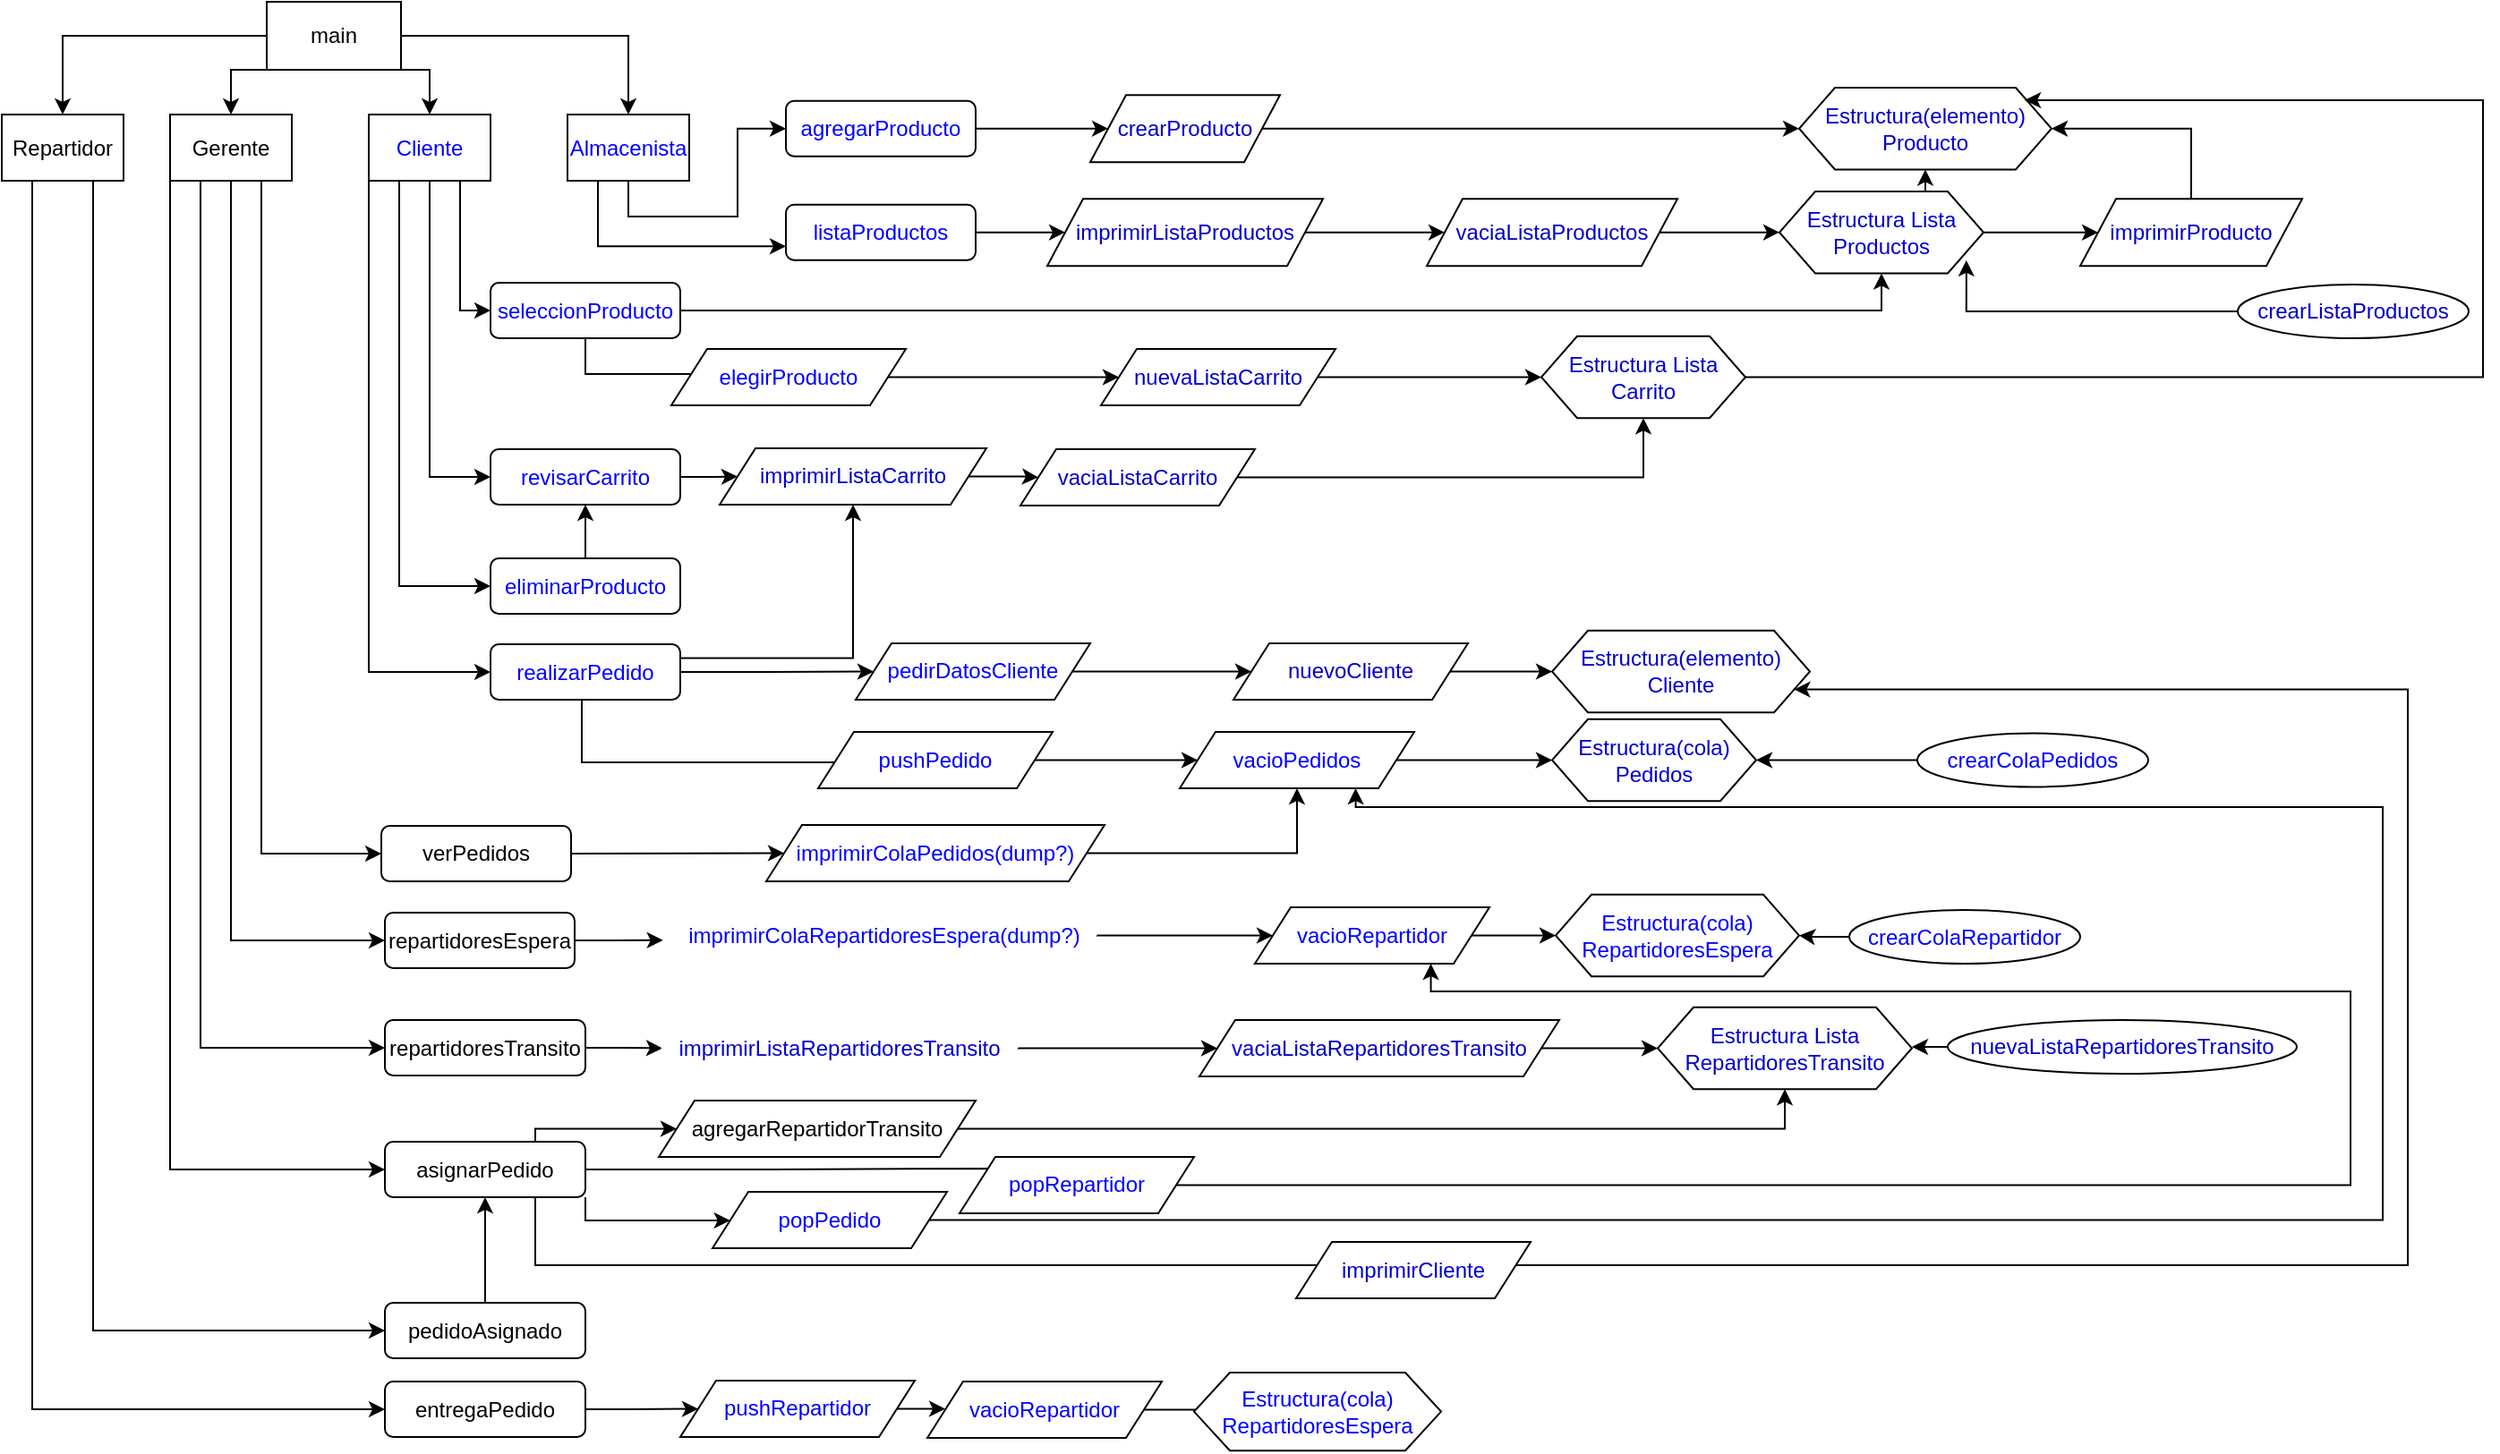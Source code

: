 <mxfile>
    <diagram id="2bmFdXmFBogVM8fUGb1J" name="Page-1">
        <mxGraphModel dx="650" dy="478" grid="0" gridSize="10" guides="1" tooltips="1" connect="1" arrows="1" fold="1" page="1" pageScale="1" pageWidth="827" pageHeight="1169" math="0" shadow="0">
            <root>
                <mxCell id="0"/>
                <mxCell id="1" parent="0"/>
                <mxCell id="X82TEkIW_1v4thmt-Yyp-21" style="edgeStyle=orthogonalEdgeStyle;rounded=0;orthogonalLoop=1;jettySize=auto;html=1;exitX=0;exitY=1;exitDx=0;exitDy=0;entryX=0.5;entryY=0;entryDx=0;entryDy=0;" parent="1" source="X82TEkIW_1v4thmt-Yyp-1" target="X82TEkIW_1v4thmt-Yyp-6" edge="1">
                    <mxGeometry relative="1" as="geometry"/>
                </mxCell>
                <mxCell id="X82TEkIW_1v4thmt-Yyp-23" style="edgeStyle=orthogonalEdgeStyle;rounded=0;orthogonalLoop=1;jettySize=auto;html=1;exitX=1;exitY=0.5;exitDx=0;exitDy=0;entryX=0.5;entryY=0;entryDx=0;entryDy=0;" parent="1" source="X82TEkIW_1v4thmt-Yyp-1" target="X82TEkIW_1v4thmt-Yyp-4" edge="1">
                    <mxGeometry relative="1" as="geometry"/>
                </mxCell>
                <mxCell id="X82TEkIW_1v4thmt-Yyp-52" style="edgeStyle=orthogonalEdgeStyle;rounded=0;orthogonalLoop=1;jettySize=auto;html=1;exitX=1;exitY=1;exitDx=0;exitDy=0;entryX=0.5;entryY=0;entryDx=0;entryDy=0;" parent="1" source="X82TEkIW_1v4thmt-Yyp-1" target="X82TEkIW_1v4thmt-Yyp-2" edge="1">
                    <mxGeometry relative="1" as="geometry"/>
                </mxCell>
                <mxCell id="X82TEkIW_1v4thmt-Yyp-53" style="edgeStyle=orthogonalEdgeStyle;rounded=0;orthogonalLoop=1;jettySize=auto;html=1;entryX=0.5;entryY=0;entryDx=0;entryDy=0;" parent="1" source="X82TEkIW_1v4thmt-Yyp-1" target="X82TEkIW_1v4thmt-Yyp-5" edge="1">
                    <mxGeometry relative="1" as="geometry"/>
                </mxCell>
                <mxCell id="X82TEkIW_1v4thmt-Yyp-1" value="main" style="rounded=0;whiteSpace=wrap;html=1;" parent="1" vertex="1">
                    <mxGeometry x="339" y="12" width="75" height="38" as="geometry"/>
                </mxCell>
                <mxCell id="X82TEkIW_1v4thmt-Yyp-84" style="edgeStyle=orthogonalEdgeStyle;rounded=0;orthogonalLoop=1;jettySize=auto;html=1;exitX=0.5;exitY=1;exitDx=0;exitDy=0;entryX=0;entryY=0.5;entryDx=0;entryDy=0;" parent="1" source="X82TEkIW_1v4thmt-Yyp-2" target="X82TEkIW_1v4thmt-Yyp-83" edge="1">
                    <mxGeometry relative="1" as="geometry"/>
                </mxCell>
                <mxCell id="X82TEkIW_1v4thmt-Yyp-92" style="edgeStyle=orthogonalEdgeStyle;rounded=0;orthogonalLoop=1;jettySize=auto;html=1;exitX=0.25;exitY=1;exitDx=0;exitDy=0;entryX=0;entryY=0.5;entryDx=0;entryDy=0;" parent="1" source="X82TEkIW_1v4thmt-Yyp-2" target="X82TEkIW_1v4thmt-Yyp-91" edge="1">
                    <mxGeometry relative="1" as="geometry"/>
                </mxCell>
                <mxCell id="X82TEkIW_1v4thmt-Yyp-95" style="edgeStyle=orthogonalEdgeStyle;rounded=0;orthogonalLoop=1;jettySize=auto;html=1;exitX=0;exitY=1;exitDx=0;exitDy=0;entryX=0;entryY=0.5;entryDx=0;entryDy=0;" parent="1" source="X82TEkIW_1v4thmt-Yyp-2" target="X82TEkIW_1v4thmt-Yyp-94" edge="1">
                    <mxGeometry relative="1" as="geometry"/>
                </mxCell>
                <mxCell id="X82TEkIW_1v4thmt-Yyp-96" style="edgeStyle=orthogonalEdgeStyle;rounded=0;orthogonalLoop=1;jettySize=auto;html=1;exitX=0.75;exitY=1;exitDx=0;exitDy=0;entryX=0;entryY=0.5;entryDx=0;entryDy=0;" parent="1" source="X82TEkIW_1v4thmt-Yyp-2" target="X82TEkIW_1v4thmt-Yyp-54" edge="1">
                    <mxGeometry relative="1" as="geometry">
                        <Array as="points">
                            <mxPoint x="447" y="184"/>
                        </Array>
                    </mxGeometry>
                </mxCell>
                <mxCell id="X82TEkIW_1v4thmt-Yyp-2" value="&lt;font color=&quot;#0000ff&quot;&gt;Cliente&lt;/font&gt;" style="rounded=0;whiteSpace=wrap;html=1;" parent="1" vertex="1">
                    <mxGeometry x="396" y="75" width="68" height="37" as="geometry"/>
                </mxCell>
                <mxCell id="X82TEkIW_1v4thmt-Yyp-28" style="edgeStyle=orthogonalEdgeStyle;rounded=0;orthogonalLoop=1;jettySize=auto;html=1;exitX=0.5;exitY=1;exitDx=0;exitDy=0;entryX=0;entryY=0.5;entryDx=0;entryDy=0;" parent="1" source="X82TEkIW_1v4thmt-Yyp-4" target="X82TEkIW_1v4thmt-Yyp-24" edge="1">
                    <mxGeometry relative="1" as="geometry"/>
                </mxCell>
                <mxCell id="X82TEkIW_1v4thmt-Yyp-30" style="edgeStyle=orthogonalEdgeStyle;rounded=0;orthogonalLoop=1;jettySize=auto;html=1;exitX=0.25;exitY=1;exitDx=0;exitDy=0;entryX=0;entryY=0.75;entryDx=0;entryDy=0;" parent="1" source="X82TEkIW_1v4thmt-Yyp-4" target="X82TEkIW_1v4thmt-Yyp-29" edge="1">
                    <mxGeometry relative="1" as="geometry"/>
                </mxCell>
                <mxCell id="X82TEkIW_1v4thmt-Yyp-4" value="&lt;font color=&quot;#0000ff&quot;&gt;Almacenista&lt;/font&gt;" style="rounded=0;whiteSpace=wrap;html=1;" parent="1" vertex="1">
                    <mxGeometry x="507" y="75" width="68" height="37" as="geometry"/>
                </mxCell>
                <mxCell id="X82TEkIW_1v4thmt-Yyp-168" style="edgeStyle=orthogonalEdgeStyle;rounded=0;orthogonalLoop=1;jettySize=auto;html=1;exitX=0.75;exitY=1;exitDx=0;exitDy=0;entryX=0;entryY=0.5;entryDx=0;entryDy=0;" parent="1" source="X82TEkIW_1v4thmt-Yyp-5" target="X82TEkIW_1v4thmt-Yyp-167" edge="1">
                    <mxGeometry relative="1" as="geometry"/>
                </mxCell>
                <mxCell id="X82TEkIW_1v4thmt-Yyp-172" style="edgeStyle=orthogonalEdgeStyle;rounded=0;orthogonalLoop=1;jettySize=auto;html=1;exitX=0.25;exitY=1;exitDx=0;exitDy=0;entryX=0;entryY=0.5;entryDx=0;entryDy=0;" parent="1" source="X82TEkIW_1v4thmt-Yyp-5" target="X82TEkIW_1v4thmt-Yyp-171" edge="1">
                    <mxGeometry relative="1" as="geometry"/>
                </mxCell>
                <mxCell id="X82TEkIW_1v4thmt-Yyp-5" value="Repartidor" style="rounded=0;whiteSpace=wrap;html=1;" parent="1" vertex="1">
                    <mxGeometry x="191" y="75" width="68" height="37" as="geometry"/>
                </mxCell>
                <mxCell id="X82TEkIW_1v4thmt-Yyp-117" style="edgeStyle=orthogonalEdgeStyle;rounded=0;orthogonalLoop=1;jettySize=auto;html=1;exitX=0.75;exitY=1;exitDx=0;exitDy=0;entryX=0;entryY=0.5;entryDx=0;entryDy=0;" parent="1" source="X82TEkIW_1v4thmt-Yyp-6" target="X82TEkIW_1v4thmt-Yyp-116" edge="1">
                    <mxGeometry relative="1" as="geometry"/>
                </mxCell>
                <mxCell id="X82TEkIW_1v4thmt-Yyp-122" style="edgeStyle=orthogonalEdgeStyle;rounded=0;orthogonalLoop=1;jettySize=auto;html=1;exitX=0.5;exitY=1;exitDx=0;exitDy=0;entryX=0;entryY=0.5;entryDx=0;entryDy=0;" parent="1" source="X82TEkIW_1v4thmt-Yyp-6" target="X82TEkIW_1v4thmt-Yyp-121" edge="1">
                    <mxGeometry relative="1" as="geometry"/>
                </mxCell>
                <mxCell id="X82TEkIW_1v4thmt-Yyp-132" style="edgeStyle=orthogonalEdgeStyle;rounded=0;orthogonalLoop=1;jettySize=auto;html=1;exitX=0.25;exitY=1;exitDx=0;exitDy=0;entryX=0;entryY=0.5;entryDx=0;entryDy=0;" parent="1" source="X82TEkIW_1v4thmt-Yyp-6" target="X82TEkIW_1v4thmt-Yyp-131" edge="1">
                    <mxGeometry relative="1" as="geometry"/>
                </mxCell>
                <mxCell id="X82TEkIW_1v4thmt-Yyp-146" style="edgeStyle=orthogonalEdgeStyle;rounded=0;orthogonalLoop=1;jettySize=auto;html=1;exitX=0;exitY=1;exitDx=0;exitDy=0;entryX=0;entryY=0.5;entryDx=0;entryDy=0;" parent="1" source="X82TEkIW_1v4thmt-Yyp-6" target="X82TEkIW_1v4thmt-Yyp-145" edge="1">
                    <mxGeometry relative="1" as="geometry"/>
                </mxCell>
                <mxCell id="X82TEkIW_1v4thmt-Yyp-6" value="Gerente" style="rounded=0;whiteSpace=wrap;html=1;" parent="1" vertex="1">
                    <mxGeometry x="285" y="75" width="68" height="37" as="geometry"/>
                </mxCell>
                <mxCell id="X82TEkIW_1v4thmt-Yyp-24" value="&lt;font color=&quot;#0000ff&quot;&gt;agregarProducto&lt;/font&gt;" style="rounded=1;whiteSpace=wrap;html=1;" parent="1" vertex="1">
                    <mxGeometry x="629" y="67.37" width="106" height="31" as="geometry"/>
                </mxCell>
                <mxCell id="X82TEkIW_1v4thmt-Yyp-39" style="edgeStyle=orthogonalEdgeStyle;rounded=0;orthogonalLoop=1;jettySize=auto;html=1;exitX=1;exitY=0.5;exitDx=0;exitDy=0;entryX=0;entryY=0.5;entryDx=0;entryDy=0;" parent="1" source="X82TEkIW_1v4thmt-Yyp-25" target="X82TEkIW_1v4thmt-Yyp-38" edge="1">
                    <mxGeometry relative="1" as="geometry"/>
                </mxCell>
                <mxCell id="X82TEkIW_1v4thmt-Yyp-25" value="&lt;font color=&quot;#0000cc&quot;&gt;crearProducto&lt;/font&gt;" style="shape=parallelogram;perimeter=parallelogramPerimeter;whiteSpace=wrap;html=1;fixedSize=1;" parent="1" vertex="1">
                    <mxGeometry x="799" y="64.12" width="106" height="37.5" as="geometry"/>
                </mxCell>
                <mxCell id="X82TEkIW_1v4thmt-Yyp-26" value="" style="edgeStyle=orthogonalEdgeStyle;rounded=0;orthogonalLoop=1;jettySize=auto;html=1;" parent="1" source="X82TEkIW_1v4thmt-Yyp-24" target="X82TEkIW_1v4thmt-Yyp-25" edge="1">
                    <mxGeometry relative="1" as="geometry"/>
                </mxCell>
                <mxCell id="X82TEkIW_1v4thmt-Yyp-36" style="edgeStyle=orthogonalEdgeStyle;rounded=0;orthogonalLoop=1;jettySize=auto;html=1;" parent="1" source="X82TEkIW_1v4thmt-Yyp-29" target="X82TEkIW_1v4thmt-Yyp-35" edge="1">
                    <mxGeometry relative="1" as="geometry"/>
                </mxCell>
                <mxCell id="X82TEkIW_1v4thmt-Yyp-29" value="&lt;font color=&quot;#0000ff&quot;&gt;listaProductos&lt;/font&gt;" style="rounded=1;whiteSpace=wrap;html=1;" parent="1" vertex="1">
                    <mxGeometry x="629" y="125.37" width="106" height="31" as="geometry"/>
                </mxCell>
                <mxCell id="X82TEkIW_1v4thmt-Yyp-60" style="edgeStyle=orthogonalEdgeStyle;rounded=0;orthogonalLoop=1;jettySize=auto;html=1;entryX=1;entryY=0.5;entryDx=0;entryDy=0;" parent="1" source="X82TEkIW_1v4thmt-Yyp-34" target="X82TEkIW_1v4thmt-Yyp-38" edge="1">
                    <mxGeometry relative="1" as="geometry">
                        <Array as="points">
                            <mxPoint x="1414" y="83"/>
                        </Array>
                    </mxGeometry>
                </mxCell>
                <mxCell id="X82TEkIW_1v4thmt-Yyp-34" value="&lt;font color=&quot;#0000cc&quot;&gt;imprimirProducto&lt;/font&gt;" style="shape=parallelogram;perimeter=parallelogramPerimeter;whiteSpace=wrap;html=1;fixedSize=1;" parent="1" vertex="1">
                    <mxGeometry x="1352" y="122.12" width="124" height="37.5" as="geometry"/>
                </mxCell>
                <mxCell id="X82TEkIW_1v4thmt-Yyp-58" style="edgeStyle=orthogonalEdgeStyle;rounded=0;orthogonalLoop=1;jettySize=auto;html=1;entryX=0;entryY=0.5;entryDx=0;entryDy=0;" parent="1" source="X82TEkIW_1v4thmt-Yyp-35" target="X82TEkIW_1v4thmt-Yyp-73" edge="1">
                    <mxGeometry relative="1" as="geometry">
                        <mxPoint x="948.4" y="140.87" as="targetPoint"/>
                    </mxGeometry>
                </mxCell>
                <mxCell id="X82TEkIW_1v4thmt-Yyp-35" value="&lt;font color=&quot;#0000cc&quot;&gt;imprimirListaProductos&lt;/font&gt;" style="shape=parallelogram;perimeter=parallelogramPerimeter;whiteSpace=wrap;html=1;fixedSize=1;" parent="1" vertex="1">
                    <mxGeometry x="775" y="122.12" width="154" height="37.5" as="geometry"/>
                </mxCell>
                <mxCell id="X82TEkIW_1v4thmt-Yyp-38" value="&lt;font color=&quot;#0000cc&quot;&gt;Estructura(elemento) Producto&lt;/font&gt;" style="shape=hexagon;perimeter=hexagonPerimeter2;whiteSpace=wrap;html=1;fixedSize=1;" parent="1" vertex="1">
                    <mxGeometry x="1195" y="59.99" width="141" height="45.75" as="geometry"/>
                </mxCell>
                <mxCell id="X82TEkIW_1v4thmt-Yyp-62" style="edgeStyle=orthogonalEdgeStyle;rounded=0;orthogonalLoop=1;jettySize=auto;html=1;exitX=1;exitY=0.5;exitDx=0;exitDy=0;entryX=0.5;entryY=1;entryDx=0;entryDy=0;" parent="1" source="X82TEkIW_1v4thmt-Yyp-54" target="X82TEkIW_1v4thmt-Yyp-57" edge="1">
                    <mxGeometry relative="1" as="geometry"/>
                </mxCell>
                <mxCell id="X82TEkIW_1v4thmt-Yyp-79" style="edgeStyle=orthogonalEdgeStyle;rounded=0;orthogonalLoop=1;jettySize=auto;html=1;entryX=0;entryY=0.25;entryDx=0;entryDy=0;" parent="1" source="X82TEkIW_1v4thmt-Yyp-54" target="X82TEkIW_1v4thmt-Yyp-76" edge="1">
                    <mxGeometry relative="1" as="geometry"/>
                </mxCell>
                <mxCell id="X82TEkIW_1v4thmt-Yyp-54" value="&lt;font color=&quot;#0000ff&quot;&gt;seleccionProducto&lt;/font&gt;" style="rounded=1;whiteSpace=wrap;html=1;" parent="1" vertex="1">
                    <mxGeometry x="464" y="169" width="106" height="31" as="geometry"/>
                </mxCell>
                <mxCell id="X82TEkIW_1v4thmt-Yyp-59" style="edgeStyle=orthogonalEdgeStyle;rounded=0;orthogonalLoop=1;jettySize=auto;html=1;entryX=0;entryY=0.5;entryDx=0;entryDy=0;" parent="1" source="X82TEkIW_1v4thmt-Yyp-57" target="X82TEkIW_1v4thmt-Yyp-34" edge="1">
                    <mxGeometry relative="1" as="geometry"/>
                </mxCell>
                <mxCell id="X82TEkIW_1v4thmt-Yyp-75" style="edgeStyle=orthogonalEdgeStyle;rounded=0;orthogonalLoop=1;jettySize=auto;html=1;exitX=0.5;exitY=0;exitDx=0;exitDy=0;entryX=0.5;entryY=1;entryDx=0;entryDy=0;" parent="1" source="X82TEkIW_1v4thmt-Yyp-57" target="X82TEkIW_1v4thmt-Yyp-38" edge="1">
                    <mxGeometry relative="1" as="geometry"/>
                </mxCell>
                <mxCell id="X82TEkIW_1v4thmt-Yyp-57" value="&lt;font color=&quot;#0000cc&quot;&gt;Estructura Lista Productos&lt;/font&gt;" style="shape=hexagon;perimeter=hexagonPerimeter2;whiteSpace=wrap;html=1;fixedSize=1;" parent="1" vertex="1">
                    <mxGeometry x="1184" y="117.99" width="114" height="45.75" as="geometry"/>
                </mxCell>
                <mxCell id="X82TEkIW_1v4thmt-Yyp-184" style="edgeStyle=orthogonalEdgeStyle;rounded=0;orthogonalLoop=1;jettySize=auto;html=1;exitX=1;exitY=0.5;exitDx=0;exitDy=0;entryX=0.894;entryY=0.153;entryDx=0;entryDy=0;entryPerimeter=0;fontColor=#0000CC;" parent="1" source="X82TEkIW_1v4thmt-Yyp-63" target="X82TEkIW_1v4thmt-Yyp-38" edge="1">
                    <mxGeometry relative="1" as="geometry">
                        <Array as="points">
                            <mxPoint x="1577" y="222"/>
                            <mxPoint x="1577" y="67"/>
                        </Array>
                    </mxGeometry>
                </mxCell>
                <mxCell id="X82TEkIW_1v4thmt-Yyp-63" value="&lt;font color=&quot;#0000cc&quot;&gt;Estructura Lista Carrito&lt;/font&gt;" style="shape=hexagon;perimeter=hexagonPerimeter2;whiteSpace=wrap;html=1;fixedSize=1;" parent="1" vertex="1">
                    <mxGeometry x="1051" y="198.89" width="114" height="45.75" as="geometry"/>
                </mxCell>
                <mxCell id="X82TEkIW_1v4thmt-Yyp-67" style="edgeStyle=orthogonalEdgeStyle;rounded=0;orthogonalLoop=1;jettySize=auto;html=1;entryX=0;entryY=0.5;entryDx=0;entryDy=0;" parent="1" source="X82TEkIW_1v4thmt-Yyp-65" target="X82TEkIW_1v4thmt-Yyp-63" edge="1">
                    <mxGeometry relative="1" as="geometry"/>
                </mxCell>
                <mxCell id="X82TEkIW_1v4thmt-Yyp-65" value="&lt;font color=&quot;#0000cc&quot;&gt;nuevaListaCarrito&lt;/font&gt;" style="shape=parallelogram;perimeter=parallelogramPerimeter;whiteSpace=wrap;html=1;fixedSize=1;" parent="1" vertex="1">
                    <mxGeometry x="805" y="206.01" width="131" height="31.5" as="geometry"/>
                </mxCell>
                <mxCell id="X82TEkIW_1v4thmt-Yyp-74" style="edgeStyle=orthogonalEdgeStyle;rounded=0;orthogonalLoop=1;jettySize=auto;html=1;entryX=0;entryY=0.5;entryDx=0;entryDy=0;" parent="1" source="X82TEkIW_1v4thmt-Yyp-73" target="X82TEkIW_1v4thmt-Yyp-57" edge="1">
                    <mxGeometry relative="1" as="geometry"/>
                </mxCell>
                <mxCell id="X82TEkIW_1v4thmt-Yyp-73" value="&lt;font color=&quot;#0000cc&quot;&gt;vaciaListaProductos&lt;/font&gt;" style="shape=parallelogram;perimeter=parallelogramPerimeter;whiteSpace=wrap;html=1;fixedSize=1;" parent="1" vertex="1">
                    <mxGeometry x="987" y="122.11" width="140" height="37.5" as="geometry"/>
                </mxCell>
                <mxCell id="X82TEkIW_1v4thmt-Yyp-87" style="edgeStyle=orthogonalEdgeStyle;rounded=0;orthogonalLoop=1;jettySize=auto;html=1;" parent="1" source="X82TEkIW_1v4thmt-Yyp-76" target="X82TEkIW_1v4thmt-Yyp-65" edge="1">
                    <mxGeometry relative="1" as="geometry"/>
                </mxCell>
                <mxCell id="X82TEkIW_1v4thmt-Yyp-76" value="&lt;font color=&quot;#0000ff&quot;&gt;elegirProducto&lt;/font&gt;" style="shape=parallelogram;perimeter=parallelogramPerimeter;whiteSpace=wrap;html=1;fixedSize=1;" parent="1" vertex="1">
                    <mxGeometry x="565" y="206.01" width="131" height="31.5" as="geometry"/>
                </mxCell>
                <mxCell id="X82TEkIW_1v4thmt-Yyp-89" style="edgeStyle=orthogonalEdgeStyle;rounded=0;orthogonalLoop=1;jettySize=auto;html=1;entryX=0.5;entryY=1;entryDx=0;entryDy=0;" parent="1" source="X82TEkIW_1v4thmt-Yyp-80" target="X82TEkIW_1v4thmt-Yyp-63" edge="1">
                    <mxGeometry relative="1" as="geometry"/>
                </mxCell>
                <mxCell id="X82TEkIW_1v4thmt-Yyp-80" value="&lt;font color=&quot;#0000cc&quot;&gt;vaciaListaCarrito&lt;/font&gt;" style="shape=parallelogram;perimeter=parallelogramPerimeter;whiteSpace=wrap;html=1;fixedSize=1;" parent="1" vertex="1">
                    <mxGeometry x="760" y="262" width="131" height="31.5" as="geometry"/>
                </mxCell>
                <mxCell id="X82TEkIW_1v4thmt-Yyp-86" style="edgeStyle=orthogonalEdgeStyle;rounded=0;orthogonalLoop=1;jettySize=auto;html=1;" parent="1" source="X82TEkIW_1v4thmt-Yyp-83" target="X82TEkIW_1v4thmt-Yyp-85" edge="1">
                    <mxGeometry relative="1" as="geometry"/>
                </mxCell>
                <mxCell id="X82TEkIW_1v4thmt-Yyp-83" value="&lt;font color=&quot;#0000ff&quot;&gt;revisarCarrito&lt;/font&gt;" style="rounded=1;whiteSpace=wrap;html=1;" parent="1" vertex="1">
                    <mxGeometry x="464" y="262" width="106" height="31" as="geometry"/>
                </mxCell>
                <mxCell id="X82TEkIW_1v4thmt-Yyp-88" style="edgeStyle=orthogonalEdgeStyle;rounded=0;orthogonalLoop=1;jettySize=auto;html=1;entryX=0;entryY=0.5;entryDx=0;entryDy=0;" parent="1" source="X82TEkIW_1v4thmt-Yyp-85" target="X82TEkIW_1v4thmt-Yyp-80" edge="1">
                    <mxGeometry relative="1" as="geometry"/>
                </mxCell>
                <mxCell id="X82TEkIW_1v4thmt-Yyp-85" value="&lt;font color=&quot;#0000cc&quot;&gt;imprimirListaCarrito&lt;/font&gt;" style="shape=parallelogram;perimeter=parallelogramPerimeter;whiteSpace=wrap;html=1;fixedSize=1;" parent="1" vertex="1">
                    <mxGeometry x="592" y="261.5" width="149" height="31.5" as="geometry"/>
                </mxCell>
                <mxCell id="X82TEkIW_1v4thmt-Yyp-93" style="edgeStyle=orthogonalEdgeStyle;rounded=0;orthogonalLoop=1;jettySize=auto;html=1;entryX=0.5;entryY=1;entryDx=0;entryDy=0;" parent="1" source="X82TEkIW_1v4thmt-Yyp-91" target="X82TEkIW_1v4thmt-Yyp-83" edge="1">
                    <mxGeometry relative="1" as="geometry"/>
                </mxCell>
                <mxCell id="X82TEkIW_1v4thmt-Yyp-91" value="&lt;font color=&quot;#0000ff&quot;&gt;eliminarProducto&lt;/font&gt;" style="rounded=1;whiteSpace=wrap;html=1;" parent="1" vertex="1">
                    <mxGeometry x="464" y="323" width="106" height="31" as="geometry"/>
                </mxCell>
                <mxCell id="X82TEkIW_1v4thmt-Yyp-97" style="edgeStyle=orthogonalEdgeStyle;rounded=0;orthogonalLoop=1;jettySize=auto;html=1;exitX=1;exitY=0.25;exitDx=0;exitDy=0;entryX=0.5;entryY=1;entryDx=0;entryDy=0;" parent="1" source="X82TEkIW_1v4thmt-Yyp-94" target="X82TEkIW_1v4thmt-Yyp-85" edge="1">
                    <mxGeometry relative="1" as="geometry"/>
                </mxCell>
                <mxCell id="X82TEkIW_1v4thmt-Yyp-100" style="edgeStyle=orthogonalEdgeStyle;rounded=0;orthogonalLoop=1;jettySize=auto;html=1;exitX=1;exitY=0.5;exitDx=0;exitDy=0;entryX=0;entryY=0.5;entryDx=0;entryDy=0;" parent="1" source="X82TEkIW_1v4thmt-Yyp-94" target="X82TEkIW_1v4thmt-Yyp-99" edge="1">
                    <mxGeometry relative="1" as="geometry">
                        <mxPoint x="673.2" y="386.8" as="targetPoint"/>
                    </mxGeometry>
                </mxCell>
                <mxCell id="X82TEkIW_1v4thmt-Yyp-107" style="edgeStyle=orthogonalEdgeStyle;rounded=0;orthogonalLoop=1;jettySize=auto;html=1;entryX=0;entryY=0.5;entryDx=0;entryDy=0;" parent="1" source="X82TEkIW_1v4thmt-Yyp-94" target="X82TEkIW_1v4thmt-Yyp-106" edge="1">
                    <mxGeometry relative="1" as="geometry">
                        <Array as="points">
                            <mxPoint x="515" y="437"/>
                        </Array>
                    </mxGeometry>
                </mxCell>
                <mxCell id="X82TEkIW_1v4thmt-Yyp-94" value="&lt;font color=&quot;#0000ff&quot;&gt;realizarPedido&lt;/font&gt;" style="rounded=1;whiteSpace=wrap;html=1;" parent="1" vertex="1">
                    <mxGeometry x="464" y="371" width="106" height="31" as="geometry"/>
                </mxCell>
                <mxCell id="X82TEkIW_1v4thmt-Yyp-98" value="&lt;font color=&quot;#0000cc&quot;&gt;Estructura(elemento) Cliente&lt;/font&gt;" style="shape=hexagon;perimeter=hexagonPerimeter2;whiteSpace=wrap;html=1;fixedSize=1;" parent="1" vertex="1">
                    <mxGeometry x="1057" y="363.37" width="144" height="45.75" as="geometry"/>
                </mxCell>
                <mxCell id="X82TEkIW_1v4thmt-Yyp-103" value="" style="edgeStyle=orthogonalEdgeStyle;rounded=0;orthogonalLoop=1;jettySize=auto;html=1;" parent="1" source="X82TEkIW_1v4thmt-Yyp-99" target="X82TEkIW_1v4thmt-Yyp-102" edge="1">
                    <mxGeometry relative="1" as="geometry"/>
                </mxCell>
                <mxCell id="X82TEkIW_1v4thmt-Yyp-99" value="&lt;font color=&quot;#0000ff&quot;&gt;pedirDatosCliente&lt;/font&gt;" style="shape=parallelogram;perimeter=parallelogramPerimeter;whiteSpace=wrap;html=1;fixedSize=1;" parent="1" vertex="1">
                    <mxGeometry x="668" y="370.5" width="131" height="31.5" as="geometry"/>
                </mxCell>
                <mxCell id="X82TEkIW_1v4thmt-Yyp-104" style="edgeStyle=orthogonalEdgeStyle;rounded=0;orthogonalLoop=1;jettySize=auto;html=1;entryX=0;entryY=0.5;entryDx=0;entryDy=0;" parent="1" source="X82TEkIW_1v4thmt-Yyp-102" target="X82TEkIW_1v4thmt-Yyp-98" edge="1">
                    <mxGeometry relative="1" as="geometry"/>
                </mxCell>
                <mxCell id="X82TEkIW_1v4thmt-Yyp-102" value="&lt;font color=&quot;#0000cc&quot;&gt;nuevoCliente&lt;/font&gt;" style="shape=parallelogram;perimeter=parallelogramPerimeter;whiteSpace=wrap;html=1;fixedSize=1;" parent="1" vertex="1">
                    <mxGeometry x="879" y="370.5" width="131" height="31.5" as="geometry"/>
                </mxCell>
                <mxCell id="X82TEkIW_1v4thmt-Yyp-109" style="edgeStyle=orthogonalEdgeStyle;rounded=0;orthogonalLoop=1;jettySize=auto;html=1;entryX=0;entryY=0.5;entryDx=0;entryDy=0;" parent="1" source="X82TEkIW_1v4thmt-Yyp-106" target="X82TEkIW_1v4thmt-Yyp-108" edge="1">
                    <mxGeometry relative="1" as="geometry"/>
                </mxCell>
                <mxCell id="X82TEkIW_1v4thmt-Yyp-106" value="&lt;font color=&quot;#0000ff&quot;&gt;pushPedido&lt;/font&gt;" style="shape=parallelogram;perimeter=parallelogramPerimeter;whiteSpace=wrap;html=1;fixedSize=1;" parent="1" vertex="1">
                    <mxGeometry x="647" y="420" width="131" height="31.5" as="geometry"/>
                </mxCell>
                <mxCell id="X82TEkIW_1v4thmt-Yyp-111" style="edgeStyle=orthogonalEdgeStyle;rounded=0;orthogonalLoop=1;jettySize=auto;html=1;exitX=1;exitY=0.5;exitDx=0;exitDy=0;entryX=0;entryY=0.5;entryDx=0;entryDy=0;" parent="1" source="X82TEkIW_1v4thmt-Yyp-108" target="X82TEkIW_1v4thmt-Yyp-110" edge="1">
                    <mxGeometry relative="1" as="geometry"/>
                </mxCell>
                <mxCell id="X82TEkIW_1v4thmt-Yyp-108" value="&lt;font color=&quot;#0000ff&quot;&gt;vacioPedidos&lt;/font&gt;" style="shape=parallelogram;perimeter=parallelogramPerimeter;whiteSpace=wrap;html=1;fixedSize=1;" parent="1" vertex="1">
                    <mxGeometry x="849" y="420" width="131" height="31.5" as="geometry"/>
                </mxCell>
                <mxCell id="X82TEkIW_1v4thmt-Yyp-110" value="&lt;font color=&quot;#0000cc&quot;&gt;Estructura(cola) Pedidos&lt;/font&gt;" style="shape=hexagon;perimeter=hexagonPerimeter2;whiteSpace=wrap;html=1;fixedSize=1;" parent="1" vertex="1">
                    <mxGeometry x="1057" y="412.87" width="114" height="45.75" as="geometry"/>
                </mxCell>
                <mxCell id="X82TEkIW_1v4thmt-Yyp-113" style="edgeStyle=orthogonalEdgeStyle;rounded=0;orthogonalLoop=1;jettySize=auto;html=1;entryX=0.916;entryY=0.84;entryDx=0;entryDy=0;entryPerimeter=0;" parent="1" source="X82TEkIW_1v4thmt-Yyp-112" target="X82TEkIW_1v4thmt-Yyp-57" edge="1">
                    <mxGeometry relative="1" as="geometry"/>
                </mxCell>
                <mxCell id="X82TEkIW_1v4thmt-Yyp-112" value="&lt;font color=&quot;#0000cc&quot;&gt;crearListaProductos&lt;/font&gt;" style="ellipse;whiteSpace=wrap;html=1;" parent="1" vertex="1">
                    <mxGeometry x="1440" y="170" width="129" height="30" as="geometry"/>
                </mxCell>
                <mxCell id="X82TEkIW_1v4thmt-Yyp-115" style="edgeStyle=orthogonalEdgeStyle;rounded=0;orthogonalLoop=1;jettySize=auto;html=1;entryX=1;entryY=0.5;entryDx=0;entryDy=0;" parent="1" source="X82TEkIW_1v4thmt-Yyp-114" target="X82TEkIW_1v4thmt-Yyp-110" edge="1">
                    <mxGeometry relative="1" as="geometry"/>
                </mxCell>
                <mxCell id="X82TEkIW_1v4thmt-Yyp-114" value="&lt;font color=&quot;#0000ff&quot;&gt;crearColaPedidos&lt;/font&gt;" style="ellipse;whiteSpace=wrap;html=1;" parent="1" vertex="1">
                    <mxGeometry x="1261" y="420.74" width="129" height="30" as="geometry"/>
                </mxCell>
                <mxCell id="X82TEkIW_1v4thmt-Yyp-119" style="edgeStyle=orthogonalEdgeStyle;rounded=0;orthogonalLoop=1;jettySize=auto;html=1;exitX=1;exitY=0.5;exitDx=0;exitDy=0;entryX=0;entryY=0.5;entryDx=0;entryDy=0;" parent="1" source="X82TEkIW_1v4thmt-Yyp-116" target="X82TEkIW_1v4thmt-Yyp-118" edge="1">
                    <mxGeometry relative="1" as="geometry">
                        <Array as="points">
                            <mxPoint x="507" y="488"/>
                        </Array>
                    </mxGeometry>
                </mxCell>
                <mxCell id="X82TEkIW_1v4thmt-Yyp-116" value="verPedidos" style="rounded=1;whiteSpace=wrap;html=1;" parent="1" vertex="1">
                    <mxGeometry x="403" y="472.5" width="106" height="31" as="geometry"/>
                </mxCell>
                <mxCell id="X82TEkIW_1v4thmt-Yyp-120" style="edgeStyle=orthogonalEdgeStyle;rounded=0;orthogonalLoop=1;jettySize=auto;html=1;exitX=1;exitY=0.5;exitDx=0;exitDy=0;entryX=0.5;entryY=1;entryDx=0;entryDy=0;" parent="1" source="X82TEkIW_1v4thmt-Yyp-118" target="X82TEkIW_1v4thmt-Yyp-108" edge="1">
                    <mxGeometry relative="1" as="geometry"/>
                </mxCell>
                <mxCell id="X82TEkIW_1v4thmt-Yyp-118" value="&lt;font color=&quot;#0000ff&quot;&gt;imprimirColaPedidos(dump?)&lt;/font&gt;" style="shape=parallelogram;perimeter=parallelogramPerimeter;whiteSpace=wrap;html=1;fixedSize=1;" parent="1" vertex="1">
                    <mxGeometry x="618" y="472" width="189" height="31.5" as="geometry"/>
                </mxCell>
                <mxCell id="X82TEkIW_1v4thmt-Yyp-124" style="edgeStyle=orthogonalEdgeStyle;rounded=0;orthogonalLoop=1;jettySize=auto;html=1;exitX=1;exitY=0.5;exitDx=0;exitDy=0;entryX=0.017;entryY=0.584;entryDx=0;entryDy=0;entryPerimeter=0;" parent="1" source="X82TEkIW_1v4thmt-Yyp-121" target="X82TEkIW_1v4thmt-Yyp-123" edge="1">
                    <mxGeometry relative="1" as="geometry"/>
                </mxCell>
                <mxCell id="X82TEkIW_1v4thmt-Yyp-121" value="repartidoresEspera" style="rounded=1;whiteSpace=wrap;html=1;" parent="1" vertex="1">
                    <mxGeometry x="405" y="521" width="106" height="31" as="geometry"/>
                </mxCell>
                <mxCell id="X82TEkIW_1v4thmt-Yyp-128" style="edgeStyle=orthogonalEdgeStyle;rounded=0;orthogonalLoop=1;jettySize=auto;html=1;entryX=0;entryY=0.5;entryDx=0;entryDy=0;" parent="1" source="X82TEkIW_1v4thmt-Yyp-123" target="X82TEkIW_1v4thmt-Yyp-126" edge="1">
                    <mxGeometry relative="1" as="geometry"/>
                </mxCell>
                <mxCell id="X82TEkIW_1v4thmt-Yyp-123" value="&lt;font color=&quot;#0000ff&quot;&gt;imprimirColaRepartidoresEspera(dump?)&lt;/font&gt;" style="shape=parallelogram;perimeter=parallelogramPerimeter;whiteSpace=wrap;html=1;fixedSize=1;strokeColor=#FFFFFF;" parent="1" vertex="1">
                    <mxGeometry x="556" y="518" width="256" height="31.5" as="geometry"/>
                </mxCell>
                <mxCell id="X82TEkIW_1v4thmt-Yyp-130" style="edgeStyle=orthogonalEdgeStyle;rounded=0;orthogonalLoop=1;jettySize=auto;html=1;entryX=0;entryY=0.5;entryDx=0;entryDy=0;" parent="1" source="X82TEkIW_1v4thmt-Yyp-126" target="X82TEkIW_1v4thmt-Yyp-129" edge="1">
                    <mxGeometry relative="1" as="geometry"/>
                </mxCell>
                <mxCell id="X82TEkIW_1v4thmt-Yyp-126" value="&lt;font color=&quot;#0000ff&quot;&gt;vacioRepartidor&lt;/font&gt;" style="shape=parallelogram;perimeter=parallelogramPerimeter;whiteSpace=wrap;html=1;fixedSize=1;" parent="1" vertex="1">
                    <mxGeometry x="891" y="518" width="131" height="31.5" as="geometry"/>
                </mxCell>
                <mxCell id="X82TEkIW_1v4thmt-Yyp-129" value="&lt;font color=&quot;#0000ff&quot;&gt;Estructura(cola) RepartidoresEspera&lt;/font&gt;" style="shape=hexagon;perimeter=hexagonPerimeter2;whiteSpace=wrap;html=1;fixedSize=1;" parent="1" vertex="1">
                    <mxGeometry x="1059" y="510.88" width="136" height="45.75" as="geometry"/>
                </mxCell>
                <mxCell id="X82TEkIW_1v4thmt-Yyp-135" style="edgeStyle=orthogonalEdgeStyle;rounded=0;orthogonalLoop=1;jettySize=auto;html=1;entryX=0;entryY=0.5;entryDx=0;entryDy=0;" parent="1" source="X82TEkIW_1v4thmt-Yyp-131" target="X82TEkIW_1v4thmt-Yyp-133" edge="1">
                    <mxGeometry relative="1" as="geometry"/>
                </mxCell>
                <mxCell id="X82TEkIW_1v4thmt-Yyp-131" value="repartidoresTransito" style="rounded=1;whiteSpace=wrap;html=1;" parent="1" vertex="1">
                    <mxGeometry x="405" y="581" width="112" height="31" as="geometry"/>
                </mxCell>
                <mxCell id="X82TEkIW_1v4thmt-Yyp-137" style="edgeStyle=orthogonalEdgeStyle;rounded=0;orthogonalLoop=1;jettySize=auto;html=1;entryX=0;entryY=0.5;entryDx=0;entryDy=0;" parent="1" source="X82TEkIW_1v4thmt-Yyp-133" target="X82TEkIW_1v4thmt-Yyp-136" edge="1">
                    <mxGeometry relative="1" as="geometry"/>
                </mxCell>
                <mxCell id="X82TEkIW_1v4thmt-Yyp-133" value="&lt;font color=&quot;#0000cc&quot;&gt;imprimirListaRepartidoresTransito&lt;/font&gt;" style="shape=parallelogram;perimeter=parallelogramPerimeter;whiteSpace=wrap;html=1;fixedSize=1;strokeColor=#FFFFFF;" parent="1" vertex="1">
                    <mxGeometry x="550" y="581" width="218" height="31.5" as="geometry"/>
                </mxCell>
                <mxCell id="X82TEkIW_1v4thmt-Yyp-140" style="edgeStyle=orthogonalEdgeStyle;rounded=0;orthogonalLoop=1;jettySize=auto;html=1;entryX=0;entryY=0.5;entryDx=0;entryDy=0;" parent="1" source="X82TEkIW_1v4thmt-Yyp-136" target="X82TEkIW_1v4thmt-Yyp-139" edge="1">
                    <mxGeometry relative="1" as="geometry"/>
                </mxCell>
                <mxCell id="X82TEkIW_1v4thmt-Yyp-136" value="&lt;font color=&quot;#0000cc&quot;&gt;vaciaListaRepartidoresTransito&lt;/font&gt;" style="shape=parallelogram;perimeter=parallelogramPerimeter;whiteSpace=wrap;html=1;fixedSize=1;" parent="1" vertex="1">
                    <mxGeometry x="860" y="581" width="201" height="31.5" as="geometry"/>
                </mxCell>
                <mxCell id="X82TEkIW_1v4thmt-Yyp-139" value="&lt;font color=&quot;#0000cc&quot;&gt;Estructura Lista RepartidoresTransito&lt;/font&gt;" style="shape=hexagon;perimeter=hexagonPerimeter2;whiteSpace=wrap;html=1;fixedSize=1;" parent="1" vertex="1">
                    <mxGeometry x="1116" y="573.88" width="142" height="45.75" as="geometry"/>
                </mxCell>
                <mxCell id="X82TEkIW_1v4thmt-Yyp-142" style="edgeStyle=orthogonalEdgeStyle;rounded=0;orthogonalLoop=1;jettySize=auto;html=1;entryX=1;entryY=0.5;entryDx=0;entryDy=0;" parent="1" source="X82TEkIW_1v4thmt-Yyp-141" target="X82TEkIW_1v4thmt-Yyp-139" edge="1">
                    <mxGeometry relative="1" as="geometry"/>
                </mxCell>
                <mxCell id="X82TEkIW_1v4thmt-Yyp-141" value="&lt;font color=&quot;#0000cc&quot;&gt;nuevaListaRepartidoresTransito&lt;/font&gt;" style="ellipse;whiteSpace=wrap;html=1;" parent="1" vertex="1">
                    <mxGeometry x="1278" y="581" width="195" height="30" as="geometry"/>
                </mxCell>
                <mxCell id="X82TEkIW_1v4thmt-Yyp-176" style="edgeStyle=orthogonalEdgeStyle;rounded=0;orthogonalLoop=1;jettySize=auto;html=1;entryX=1;entryY=0.5;entryDx=0;entryDy=0;" parent="1" source="X82TEkIW_1v4thmt-Yyp-143" target="X82TEkIW_1v4thmt-Yyp-129" edge="1">
                    <mxGeometry relative="1" as="geometry"/>
                </mxCell>
                <mxCell id="X82TEkIW_1v4thmt-Yyp-143" value="&lt;font color=&quot;#0000ff&quot;&gt;crearColaRepartidor&lt;/font&gt;" style="ellipse;whiteSpace=wrap;html=1;" parent="1" vertex="1">
                    <mxGeometry x="1223" y="519.5" width="129" height="30" as="geometry"/>
                </mxCell>
                <mxCell id="X82TEkIW_1v4thmt-Yyp-157" style="edgeStyle=orthogonalEdgeStyle;rounded=0;orthogonalLoop=1;jettySize=auto;html=1;exitX=0.75;exitY=0;exitDx=0;exitDy=0;entryX=0;entryY=0.5;entryDx=0;entryDy=0;" parent="1" source="X82TEkIW_1v4thmt-Yyp-145" target="X82TEkIW_1v4thmt-Yyp-153" edge="1">
                    <mxGeometry relative="1" as="geometry">
                        <Array as="points">
                            <mxPoint x="489" y="642"/>
                        </Array>
                    </mxGeometry>
                </mxCell>
                <mxCell id="X82TEkIW_1v4thmt-Yyp-161" style="edgeStyle=orthogonalEdgeStyle;rounded=0;orthogonalLoop=1;jettySize=auto;html=1;exitX=1;exitY=0.5;exitDx=0;exitDy=0;entryX=0;entryY=0;entryDx=0;entryDy=0;" parent="1" source="X82TEkIW_1v4thmt-Yyp-145" target="X82TEkIW_1v4thmt-Yyp-149" edge="1">
                    <mxGeometry relative="1" as="geometry">
                        <Array as="points">
                            <mxPoint x="622" y="664"/>
                            <mxPoint x="743" y="664"/>
                        </Array>
                    </mxGeometry>
                </mxCell>
                <mxCell id="X82TEkIW_1v4thmt-Yyp-165" style="edgeStyle=orthogonalEdgeStyle;rounded=0;orthogonalLoop=1;jettySize=auto;html=1;exitX=1;exitY=1;exitDx=0;exitDy=0;" parent="1" source="X82TEkIW_1v4thmt-Yyp-145" target="X82TEkIW_1v4thmt-Yyp-159" edge="1">
                    <mxGeometry relative="1" as="geometry">
                        <Array as="points">
                            <mxPoint x="517" y="693"/>
                        </Array>
                    </mxGeometry>
                </mxCell>
                <mxCell id="X82TEkIW_1v4thmt-Yyp-170" style="edgeStyle=orthogonalEdgeStyle;rounded=0;orthogonalLoop=1;jettySize=auto;html=1;exitX=0.75;exitY=1;exitDx=0;exitDy=0;entryX=1;entryY=0.75;entryDx=0;entryDy=0;" parent="1" source="X82TEkIW_1v4thmt-Yyp-145" target="X82TEkIW_1v4thmt-Yyp-98" edge="1">
                    <mxGeometry relative="1" as="geometry">
                        <Array as="points">
                            <mxPoint x="489" y="718"/>
                            <mxPoint x="1535" y="718"/>
                            <mxPoint x="1535" y="396"/>
                        </Array>
                    </mxGeometry>
                </mxCell>
                <mxCell id="X82TEkIW_1v4thmt-Yyp-145" value="asignarPedido" style="rounded=1;whiteSpace=wrap;html=1;" parent="1" vertex="1">
                    <mxGeometry x="405" y="649" width="112" height="31" as="geometry"/>
                </mxCell>
                <mxCell id="X82TEkIW_1v4thmt-Yyp-151" style="edgeStyle=orthogonalEdgeStyle;rounded=0;orthogonalLoop=1;jettySize=auto;html=1;entryX=0.75;entryY=1;entryDx=0;entryDy=0;" parent="1" source="X82TEkIW_1v4thmt-Yyp-149" target="X82TEkIW_1v4thmt-Yyp-126" edge="1">
                    <mxGeometry relative="1" as="geometry">
                        <Array as="points">
                            <mxPoint x="1503" y="673"/>
                            <mxPoint x="1503" y="565"/>
                            <mxPoint x="989" y="565"/>
                        </Array>
                    </mxGeometry>
                </mxCell>
                <mxCell id="X82TEkIW_1v4thmt-Yyp-149" value="&lt;font color=&quot;#0000ff&quot;&gt;popRepartidor&lt;/font&gt;" style="shape=parallelogram;perimeter=parallelogramPerimeter;whiteSpace=wrap;html=1;fixedSize=1;" parent="1" vertex="1">
                    <mxGeometry x="726" y="657.5" width="131" height="31.5" as="geometry"/>
                </mxCell>
                <mxCell id="X82TEkIW_1v4thmt-Yyp-156" style="edgeStyle=orthogonalEdgeStyle;rounded=0;orthogonalLoop=1;jettySize=auto;html=1;exitX=1;exitY=0.5;exitDx=0;exitDy=0;entryX=0.5;entryY=1;entryDx=0;entryDy=0;" parent="1" source="X82TEkIW_1v4thmt-Yyp-153" target="X82TEkIW_1v4thmt-Yyp-139" edge="1">
                    <mxGeometry relative="1" as="geometry"/>
                </mxCell>
                <mxCell id="X82TEkIW_1v4thmt-Yyp-153" value="agregarRepartidorTransito" style="shape=parallelogram;perimeter=parallelogramPerimeter;whiteSpace=wrap;html=1;fixedSize=1;" parent="1" vertex="1">
                    <mxGeometry x="558" y="626" width="177" height="31.5" as="geometry"/>
                </mxCell>
                <mxCell id="X82TEkIW_1v4thmt-Yyp-166" style="edgeStyle=orthogonalEdgeStyle;rounded=0;orthogonalLoop=1;jettySize=auto;html=1;entryX=0.75;entryY=1;entryDx=0;entryDy=0;" parent="1" source="X82TEkIW_1v4thmt-Yyp-159" target="X82TEkIW_1v4thmt-Yyp-108" edge="1">
                    <mxGeometry relative="1" as="geometry">
                        <Array as="points">
                            <mxPoint x="1521" y="693"/>
                            <mxPoint x="1521" y="462"/>
                            <mxPoint x="947" y="462"/>
                        </Array>
                    </mxGeometry>
                </mxCell>
                <mxCell id="X82TEkIW_1v4thmt-Yyp-159" value="&lt;font color=&quot;#0000ff&quot;&gt;popPedido&lt;/font&gt;" style="shape=parallelogram;perimeter=parallelogramPerimeter;whiteSpace=wrap;html=1;fixedSize=1;" parent="1" vertex="1">
                    <mxGeometry x="588" y="677" width="131" height="31.5" as="geometry"/>
                </mxCell>
                <mxCell id="X82TEkIW_1v4thmt-Yyp-169" style="edgeStyle=orthogonalEdgeStyle;rounded=0;orthogonalLoop=1;jettySize=auto;html=1;entryX=0.5;entryY=1;entryDx=0;entryDy=0;" parent="1" source="X82TEkIW_1v4thmt-Yyp-167" target="X82TEkIW_1v4thmt-Yyp-145" edge="1">
                    <mxGeometry relative="1" as="geometry"/>
                </mxCell>
                <mxCell id="X82TEkIW_1v4thmt-Yyp-167" value="pedidoAsignado" style="rounded=1;whiteSpace=wrap;html=1;" parent="1" vertex="1">
                    <mxGeometry x="405" y="739" width="112" height="31" as="geometry"/>
                </mxCell>
                <mxCell id="X82TEkIW_1v4thmt-Yyp-174" style="edgeStyle=orthogonalEdgeStyle;rounded=0;orthogonalLoop=1;jettySize=auto;html=1;entryX=0;entryY=0.5;entryDx=0;entryDy=0;" parent="1" source="X82TEkIW_1v4thmt-Yyp-171" target="X82TEkIW_1v4thmt-Yyp-173" edge="1">
                    <mxGeometry relative="1" as="geometry"/>
                </mxCell>
                <mxCell id="X82TEkIW_1v4thmt-Yyp-171" value="entregaPedido" style="rounded=1;whiteSpace=wrap;html=1;" parent="1" vertex="1">
                    <mxGeometry x="405" y="783" width="112" height="31" as="geometry"/>
                </mxCell>
                <mxCell id="X82TEkIW_1v4thmt-Yyp-178" style="edgeStyle=orthogonalEdgeStyle;rounded=0;orthogonalLoop=1;jettySize=auto;html=1;exitX=1;exitY=0.5;exitDx=0;exitDy=0;entryX=0;entryY=0.5;entryDx=0;entryDy=0;" parent="1" source="X82TEkIW_1v4thmt-Yyp-173" target="X82TEkIW_1v4thmt-Yyp-177" edge="1">
                    <mxGeometry relative="1" as="geometry"/>
                </mxCell>
                <mxCell id="X82TEkIW_1v4thmt-Yyp-173" value="&lt;font color=&quot;#0000ff&quot;&gt;pushRepartidor&lt;/font&gt;" style="shape=parallelogram;perimeter=parallelogramPerimeter;whiteSpace=wrap;html=1;fixedSize=1;" parent="1" vertex="1">
                    <mxGeometry x="570" y="782.5" width="131" height="31.5" as="geometry"/>
                </mxCell>
                <mxCell id="X82TEkIW_1v4thmt-Yyp-181" style="edgeStyle=orthogonalEdgeStyle;rounded=0;orthogonalLoop=1;jettySize=auto;html=1;entryX=0;entryY=0.5;entryDx=0;entryDy=0;" parent="1" source="X82TEkIW_1v4thmt-Yyp-177" target="X82TEkIW_1v4thmt-Yyp-179" edge="1">
                    <mxGeometry relative="1" as="geometry"/>
                </mxCell>
                <mxCell id="X82TEkIW_1v4thmt-Yyp-177" value="&lt;font color=&quot;#0000ff&quot;&gt;vacioRepartidor&lt;/font&gt;" style="shape=parallelogram;perimeter=parallelogramPerimeter;whiteSpace=wrap;html=1;fixedSize=1;" parent="1" vertex="1">
                    <mxGeometry x="708" y="783" width="131" height="31.5" as="geometry"/>
                </mxCell>
                <mxCell id="X82TEkIW_1v4thmt-Yyp-179" value="&lt;font color=&quot;#0000ff&quot;&gt;Estructura(cola) RepartidoresEspera&lt;/font&gt;" style="shape=hexagon;perimeter=hexagonPerimeter2;whiteSpace=wrap;html=1;fixedSize=1;" parent="1" vertex="1">
                    <mxGeometry x="857" y="778" width="138" height="43.62" as="geometry"/>
                </mxCell>
                <mxCell id="X82TEkIW_1v4thmt-Yyp-185" value="&lt;font color=&quot;#0000cc&quot;&gt;imprimirCliente&lt;/font&gt;" style="shape=parallelogram;perimeter=parallelogramPerimeter;whiteSpace=wrap;html=1;fixedSize=1;" parent="1" vertex="1">
                    <mxGeometry x="914" y="705" width="131" height="31.5" as="geometry"/>
                </mxCell>
            </root>
        </mxGraphModel>
    </diagram>
</mxfile>